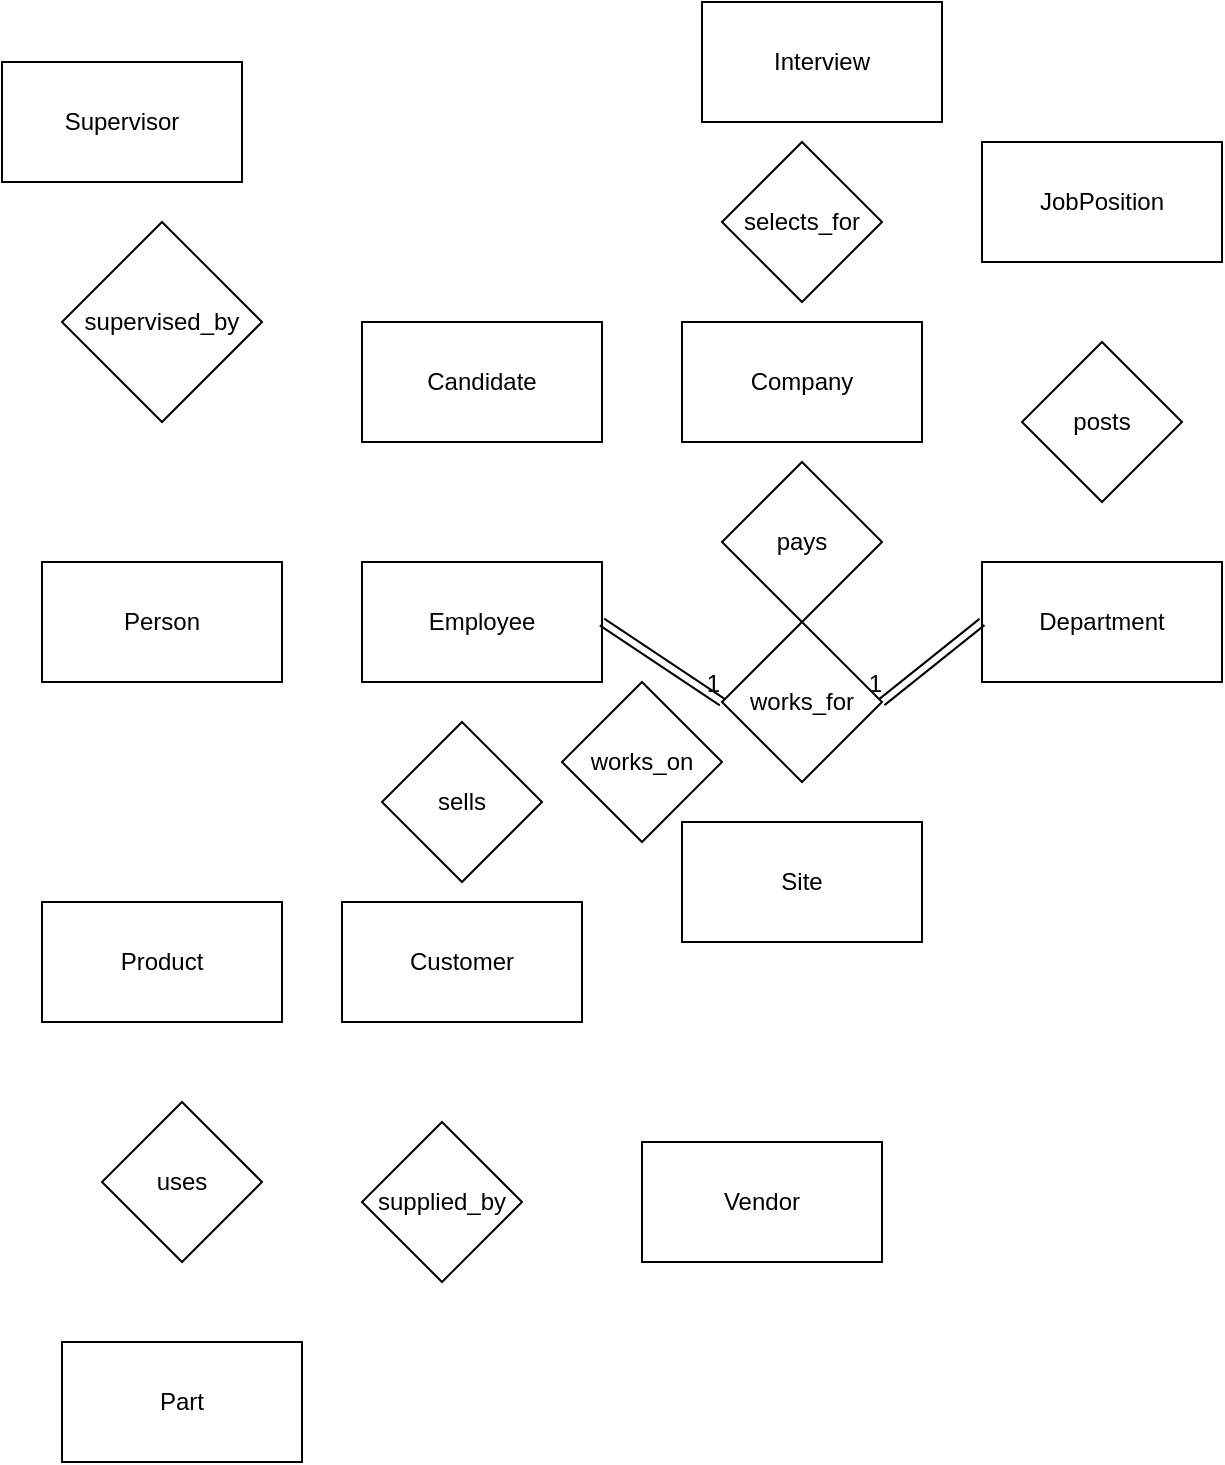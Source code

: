 <mxfile version="20.4.1" type="github">
  <diagram id="H0WlGzZv7lIzRTG9zjOD" name="Page-1">
    <mxGraphModel dx="1704" dy="715" grid="1" gridSize="10" guides="1" tooltips="1" connect="1" arrows="1" fold="1" page="1" pageScale="1" pageWidth="850" pageHeight="1100" math="0" shadow="0">
      <root>
        <mxCell id="0" />
        <mxCell id="1" parent="0" />
        <mxCell id="fagDWP6XMQwR0pTKZYPX-1" value="Company" style="rounded=0;whiteSpace=wrap;html=1;" parent="1" vertex="1">
          <mxGeometry x="340" y="180" width="120" height="60" as="geometry" />
        </mxCell>
        <mxCell id="fagDWP6XMQwR0pTKZYPX-2" value="Employee" style="rounded=0;whiteSpace=wrap;html=1;" parent="1" vertex="1">
          <mxGeometry x="180" y="300" width="120" height="60" as="geometry" />
        </mxCell>
        <mxCell id="fagDWP6XMQwR0pTKZYPX-3" value="&lt;div&gt;Department&lt;/div&gt;" style="rounded=0;whiteSpace=wrap;html=1;" parent="1" vertex="1">
          <mxGeometry x="490" y="300" width="120" height="60" as="geometry" />
        </mxCell>
        <mxCell id="fagDWP6XMQwR0pTKZYPX-4" value="Person" style="rounded=0;whiteSpace=wrap;html=1;" parent="1" vertex="1">
          <mxGeometry x="20" y="300" width="120" height="60" as="geometry" />
        </mxCell>
        <mxCell id="fagDWP6XMQwR0pTKZYPX-5" value="Supervisor" style="rounded=0;whiteSpace=wrap;html=1;" parent="1" vertex="1">
          <mxGeometry y="50" width="120" height="60" as="geometry" />
        </mxCell>
        <mxCell id="fagDWP6XMQwR0pTKZYPX-6" value="Customer" style="rounded=0;whiteSpace=wrap;html=1;" parent="1" vertex="1">
          <mxGeometry x="170" y="470" width="120" height="60" as="geometry" />
        </mxCell>
        <mxCell id="fagDWP6XMQwR0pTKZYPX-7" value="Candidate" style="rounded=0;whiteSpace=wrap;html=1;" parent="1" vertex="1">
          <mxGeometry x="180" y="180" width="120" height="60" as="geometry" />
        </mxCell>
        <mxCell id="fagDWP6XMQwR0pTKZYPX-8" value="JobPosition" style="rounded=0;whiteSpace=wrap;html=1;" parent="1" vertex="1">
          <mxGeometry x="490" y="90" width="120" height="60" as="geometry" />
        </mxCell>
        <mxCell id="fagDWP6XMQwR0pTKZYPX-9" value="Interview" style="rounded=0;whiteSpace=wrap;html=1;fontFamily=Helvetica;fontSize=12;fontColor=default;align=center;strokeColor=default;fillColor=default;" parent="1" vertex="1">
          <mxGeometry x="350" y="20" width="120" height="60" as="geometry" />
        </mxCell>
        <mxCell id="fagDWP6XMQwR0pTKZYPX-10" value="Product" style="rounded=0;whiteSpace=wrap;html=1;" parent="1" vertex="1">
          <mxGeometry x="20" y="470" width="120" height="60" as="geometry" />
        </mxCell>
        <mxCell id="fagDWP6XMQwR0pTKZYPX-11" value="Vendor" style="rounded=0;whiteSpace=wrap;html=1;" parent="1" vertex="1">
          <mxGeometry x="320" y="590" width="120" height="60" as="geometry" />
        </mxCell>
        <mxCell id="fagDWP6XMQwR0pTKZYPX-12" value="Part" style="rounded=0;whiteSpace=wrap;html=1;" parent="1" vertex="1">
          <mxGeometry x="30" y="690" width="120" height="60" as="geometry" />
        </mxCell>
        <mxCell id="fagDWP6XMQwR0pTKZYPX-14" value="pays" style="rhombus;whiteSpace=wrap;html=1;" parent="1" vertex="1">
          <mxGeometry x="360" y="250" width="80" height="80" as="geometry" />
        </mxCell>
        <mxCell id="fagDWP6XMQwR0pTKZYPX-15" value="works_for" style="rhombus;whiteSpace=wrap;html=1;" parent="1" vertex="1">
          <mxGeometry x="360" y="330" width="80" height="80" as="geometry" />
        </mxCell>
        <mxCell id="fagDWP6XMQwR0pTKZYPX-16" value="posts" style="rhombus;whiteSpace=wrap;html=1;" parent="1" vertex="1">
          <mxGeometry x="510" y="190" width="80" height="80" as="geometry" />
        </mxCell>
        <mxCell id="fagDWP6XMQwR0pTKZYPX-17" value="supervised_by" style="rhombus;whiteSpace=wrap;html=1;" parent="1" vertex="1">
          <mxGeometry x="30" y="130" width="100" height="100" as="geometry" />
        </mxCell>
        <mxCell id="fagDWP6XMQwR0pTKZYPX-18" value="selects_for" style="rhombus;whiteSpace=wrap;html=1;" parent="1" vertex="1">
          <mxGeometry x="360" y="90" width="80" height="80" as="geometry" />
        </mxCell>
        <mxCell id="fagDWP6XMQwR0pTKZYPX-20" value="sells" style="rhombus;whiteSpace=wrap;html=1;" parent="1" vertex="1">
          <mxGeometry x="190" y="380" width="80" height="80" as="geometry" />
        </mxCell>
        <mxCell id="fagDWP6XMQwR0pTKZYPX-21" value="works_on" style="rhombus;whiteSpace=wrap;html=1;" parent="1" vertex="1">
          <mxGeometry x="280" y="360" width="80" height="80" as="geometry" />
        </mxCell>
        <mxCell id="fagDWP6XMQwR0pTKZYPX-22" value="Site" style="rounded=0;whiteSpace=wrap;html=1;" parent="1" vertex="1">
          <mxGeometry x="340" y="430" width="120" height="60" as="geometry" />
        </mxCell>
        <mxCell id="fagDWP6XMQwR0pTKZYPX-23" value="&lt;div&gt;supplied_by&lt;/div&gt;" style="rhombus;whiteSpace=wrap;html=1;" parent="1" vertex="1">
          <mxGeometry x="180" y="580" width="80" height="80" as="geometry" />
        </mxCell>
        <mxCell id="fagDWP6XMQwR0pTKZYPX-25" value="uses" style="rhombus;whiteSpace=wrap;html=1;" parent="1" vertex="1">
          <mxGeometry x="50" y="570" width="80" height="80" as="geometry" />
        </mxCell>
        <mxCell id="fagDWP6XMQwR0pTKZYPX-37" value="" style="shape=link;html=1;rounded=0;exitX=0;exitY=0.5;exitDx=0;exitDy=0;entryX=1;entryY=0.5;entryDx=0;entryDy=0;" parent="1" source="fagDWP6XMQwR0pTKZYPX-3" target="fagDWP6XMQwR0pTKZYPX-15" edge="1">
          <mxGeometry relative="1" as="geometry">
            <mxPoint x="600" y="530" as="sourcePoint" />
            <mxPoint x="760" y="530" as="targetPoint" />
          </mxGeometry>
        </mxCell>
        <mxCell id="fagDWP6XMQwR0pTKZYPX-38" value="1" style="resizable=0;html=1;align=right;verticalAlign=bottom;" parent="fagDWP6XMQwR0pTKZYPX-37" connectable="0" vertex="1">
          <mxGeometry x="1" relative="1" as="geometry" />
        </mxCell>
        <mxCell id="fagDWP6XMQwR0pTKZYPX-41" value="" style="shape=link;html=1;rounded=0;exitX=1;exitY=0.5;exitDx=0;exitDy=0;entryX=0;entryY=0.5;entryDx=0;entryDy=0;" parent="1" source="fagDWP6XMQwR0pTKZYPX-2" target="fagDWP6XMQwR0pTKZYPX-15" edge="1">
          <mxGeometry relative="1" as="geometry">
            <mxPoint x="600" y="530" as="sourcePoint" />
            <mxPoint x="760" y="530" as="targetPoint" />
          </mxGeometry>
        </mxCell>
        <mxCell id="fagDWP6XMQwR0pTKZYPX-42" value="1" style="resizable=0;html=1;align=right;verticalAlign=bottom;" parent="fagDWP6XMQwR0pTKZYPX-41" connectable="0" vertex="1">
          <mxGeometry x="1" relative="1" as="geometry" />
        </mxCell>
      </root>
    </mxGraphModel>
  </diagram>
</mxfile>
